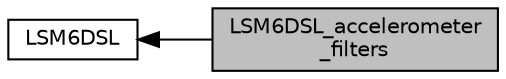 digraph "LSM6DSL_accelerometer_filters"
{
  edge [fontname="Helvetica",fontsize="10",labelfontname="Helvetica",labelfontsize="10"];
  node [fontname="Helvetica",fontsize="10",shape=box];
  rankdir=LR;
  Node2 [label="LSM6DSL",height=0.2,width=0.4,color="black", fillcolor="white", style="filled",URL="$group___l_s_m6_d_s_l.html",tooltip="This file provides a set of functions needed to drive the lsm6dsl enanced inertial module."];
  Node1 [label="LSM6DSL_accelerometer\l_filters",height=0.2,width=0.4,color="black", fillcolor="grey75", style="filled", fontcolor="black",tooltip="This section group all the functions concerning the filters configuration that impact accelerometer i..."];
  Node2->Node1 [shape=plaintext, dir="back", style="solid"];
}
